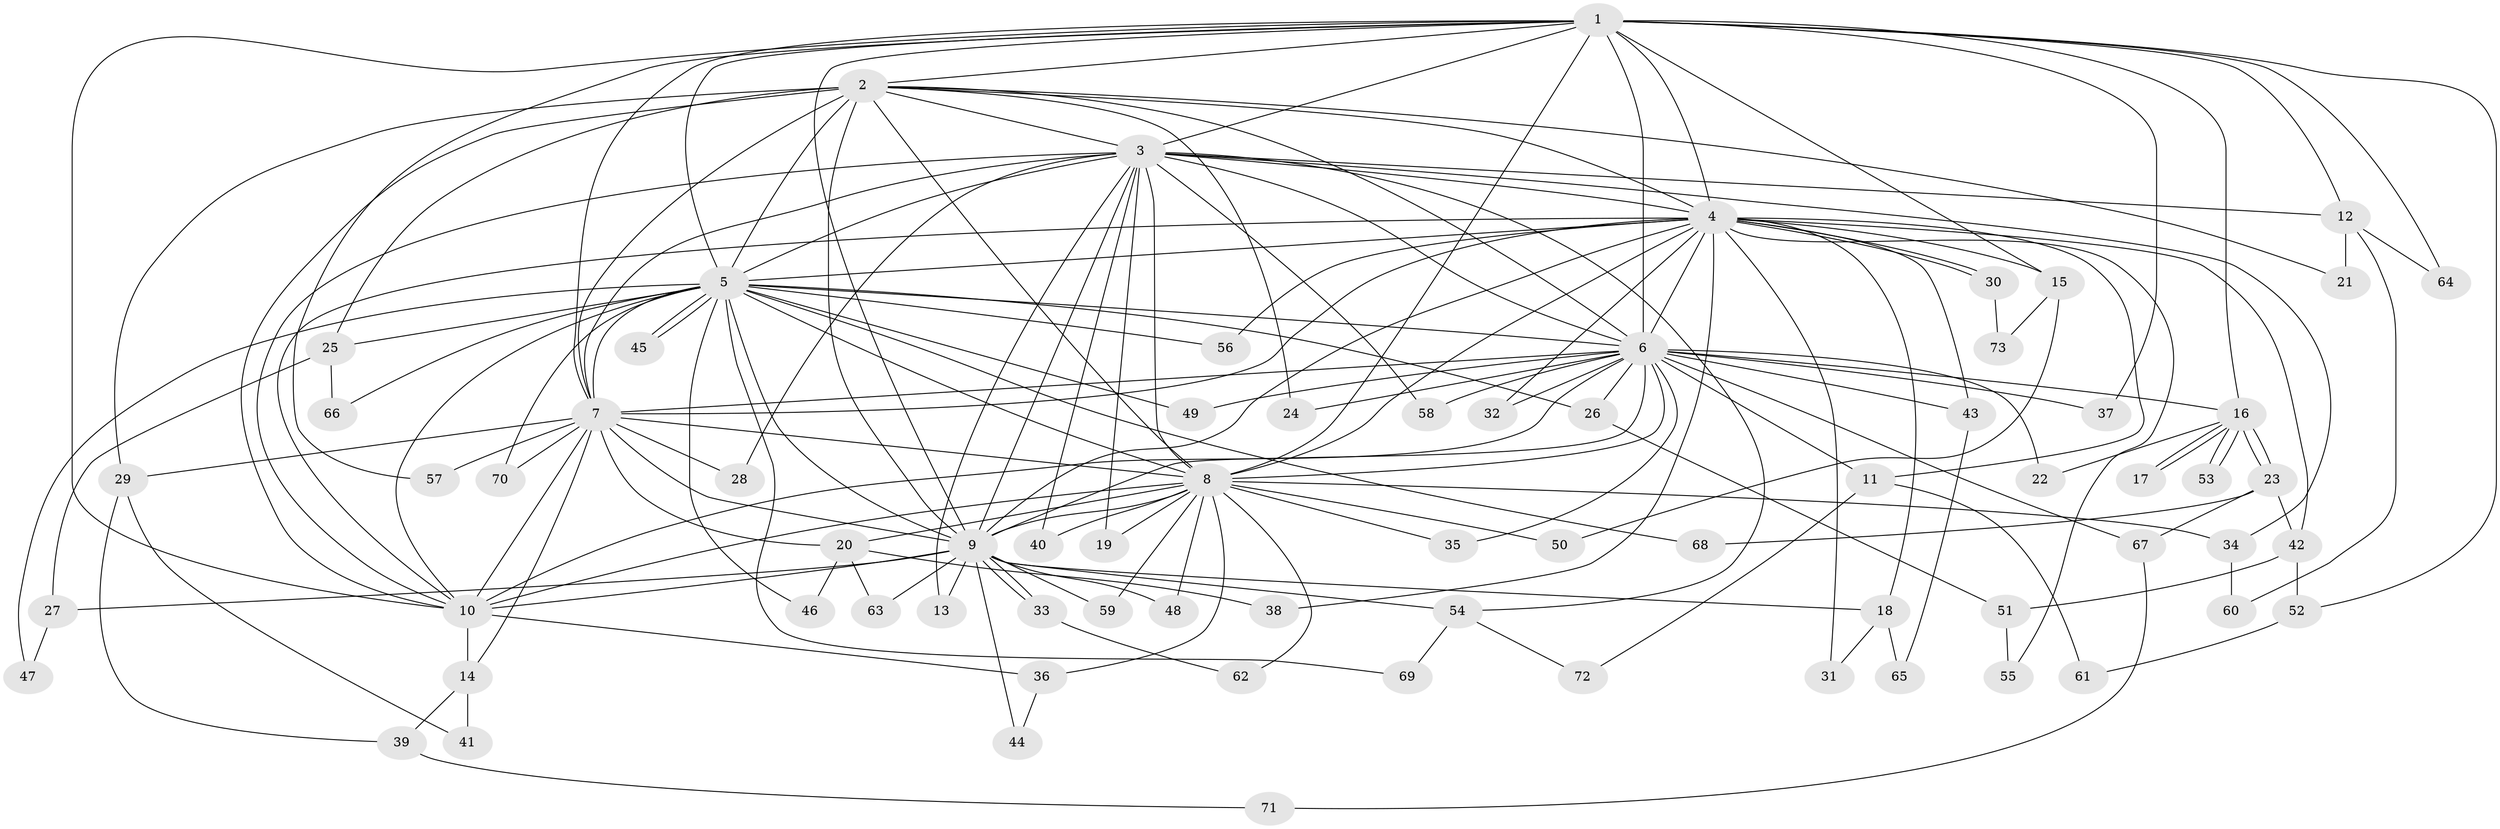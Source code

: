 // Generated by graph-tools (version 1.1) at 2025/13/03/09/25 04:13:45]
// undirected, 73 vertices, 171 edges
graph export_dot {
graph [start="1"]
  node [color=gray90,style=filled];
  1;
  2;
  3;
  4;
  5;
  6;
  7;
  8;
  9;
  10;
  11;
  12;
  13;
  14;
  15;
  16;
  17;
  18;
  19;
  20;
  21;
  22;
  23;
  24;
  25;
  26;
  27;
  28;
  29;
  30;
  31;
  32;
  33;
  34;
  35;
  36;
  37;
  38;
  39;
  40;
  41;
  42;
  43;
  44;
  45;
  46;
  47;
  48;
  49;
  50;
  51;
  52;
  53;
  54;
  55;
  56;
  57;
  58;
  59;
  60;
  61;
  62;
  63;
  64;
  65;
  66;
  67;
  68;
  69;
  70;
  71;
  72;
  73;
  1 -- 2;
  1 -- 3;
  1 -- 4;
  1 -- 5;
  1 -- 6;
  1 -- 7;
  1 -- 8;
  1 -- 9;
  1 -- 10;
  1 -- 12;
  1 -- 15;
  1 -- 16;
  1 -- 37;
  1 -- 52;
  1 -- 57;
  1 -- 64;
  2 -- 3;
  2 -- 4;
  2 -- 5;
  2 -- 6;
  2 -- 7;
  2 -- 8;
  2 -- 9;
  2 -- 10;
  2 -- 21;
  2 -- 24;
  2 -- 25;
  2 -- 29;
  3 -- 4;
  3 -- 5;
  3 -- 6;
  3 -- 7;
  3 -- 8;
  3 -- 9;
  3 -- 10;
  3 -- 12;
  3 -- 13;
  3 -- 19;
  3 -- 28;
  3 -- 34;
  3 -- 40;
  3 -- 54;
  3 -- 58;
  4 -- 5;
  4 -- 6;
  4 -- 7;
  4 -- 8;
  4 -- 9;
  4 -- 10;
  4 -- 11;
  4 -- 15;
  4 -- 18;
  4 -- 30;
  4 -- 30;
  4 -- 31;
  4 -- 32;
  4 -- 38;
  4 -- 42;
  4 -- 43;
  4 -- 55;
  4 -- 56;
  5 -- 6;
  5 -- 7;
  5 -- 8;
  5 -- 9;
  5 -- 10;
  5 -- 25;
  5 -- 26;
  5 -- 45;
  5 -- 45;
  5 -- 46;
  5 -- 47;
  5 -- 49;
  5 -- 56;
  5 -- 66;
  5 -- 68;
  5 -- 69;
  5 -- 70;
  6 -- 7;
  6 -- 8;
  6 -- 9;
  6 -- 10;
  6 -- 11;
  6 -- 16;
  6 -- 22;
  6 -- 24;
  6 -- 26;
  6 -- 32;
  6 -- 35;
  6 -- 37;
  6 -- 43;
  6 -- 49;
  6 -- 58;
  6 -- 67;
  7 -- 8;
  7 -- 9;
  7 -- 10;
  7 -- 14;
  7 -- 20;
  7 -- 28;
  7 -- 29;
  7 -- 57;
  7 -- 70;
  8 -- 9;
  8 -- 10;
  8 -- 19;
  8 -- 20;
  8 -- 34;
  8 -- 35;
  8 -- 36;
  8 -- 40;
  8 -- 48;
  8 -- 50;
  8 -- 59;
  8 -- 62;
  9 -- 10;
  9 -- 13;
  9 -- 18;
  9 -- 27;
  9 -- 33;
  9 -- 33;
  9 -- 44;
  9 -- 48;
  9 -- 54;
  9 -- 59;
  9 -- 63;
  10 -- 14;
  10 -- 36;
  11 -- 61;
  11 -- 72;
  12 -- 21;
  12 -- 60;
  12 -- 64;
  14 -- 39;
  14 -- 41;
  15 -- 50;
  15 -- 73;
  16 -- 17;
  16 -- 17;
  16 -- 22;
  16 -- 23;
  16 -- 23;
  16 -- 53;
  16 -- 53;
  18 -- 31;
  18 -- 65;
  20 -- 38;
  20 -- 46;
  20 -- 63;
  23 -- 42;
  23 -- 67;
  23 -- 68;
  25 -- 27;
  25 -- 66;
  26 -- 51;
  27 -- 47;
  29 -- 39;
  29 -- 41;
  30 -- 73;
  33 -- 62;
  34 -- 60;
  36 -- 44;
  39 -- 71;
  42 -- 51;
  42 -- 52;
  43 -- 65;
  51 -- 55;
  52 -- 61;
  54 -- 69;
  54 -- 72;
  67 -- 71;
}
